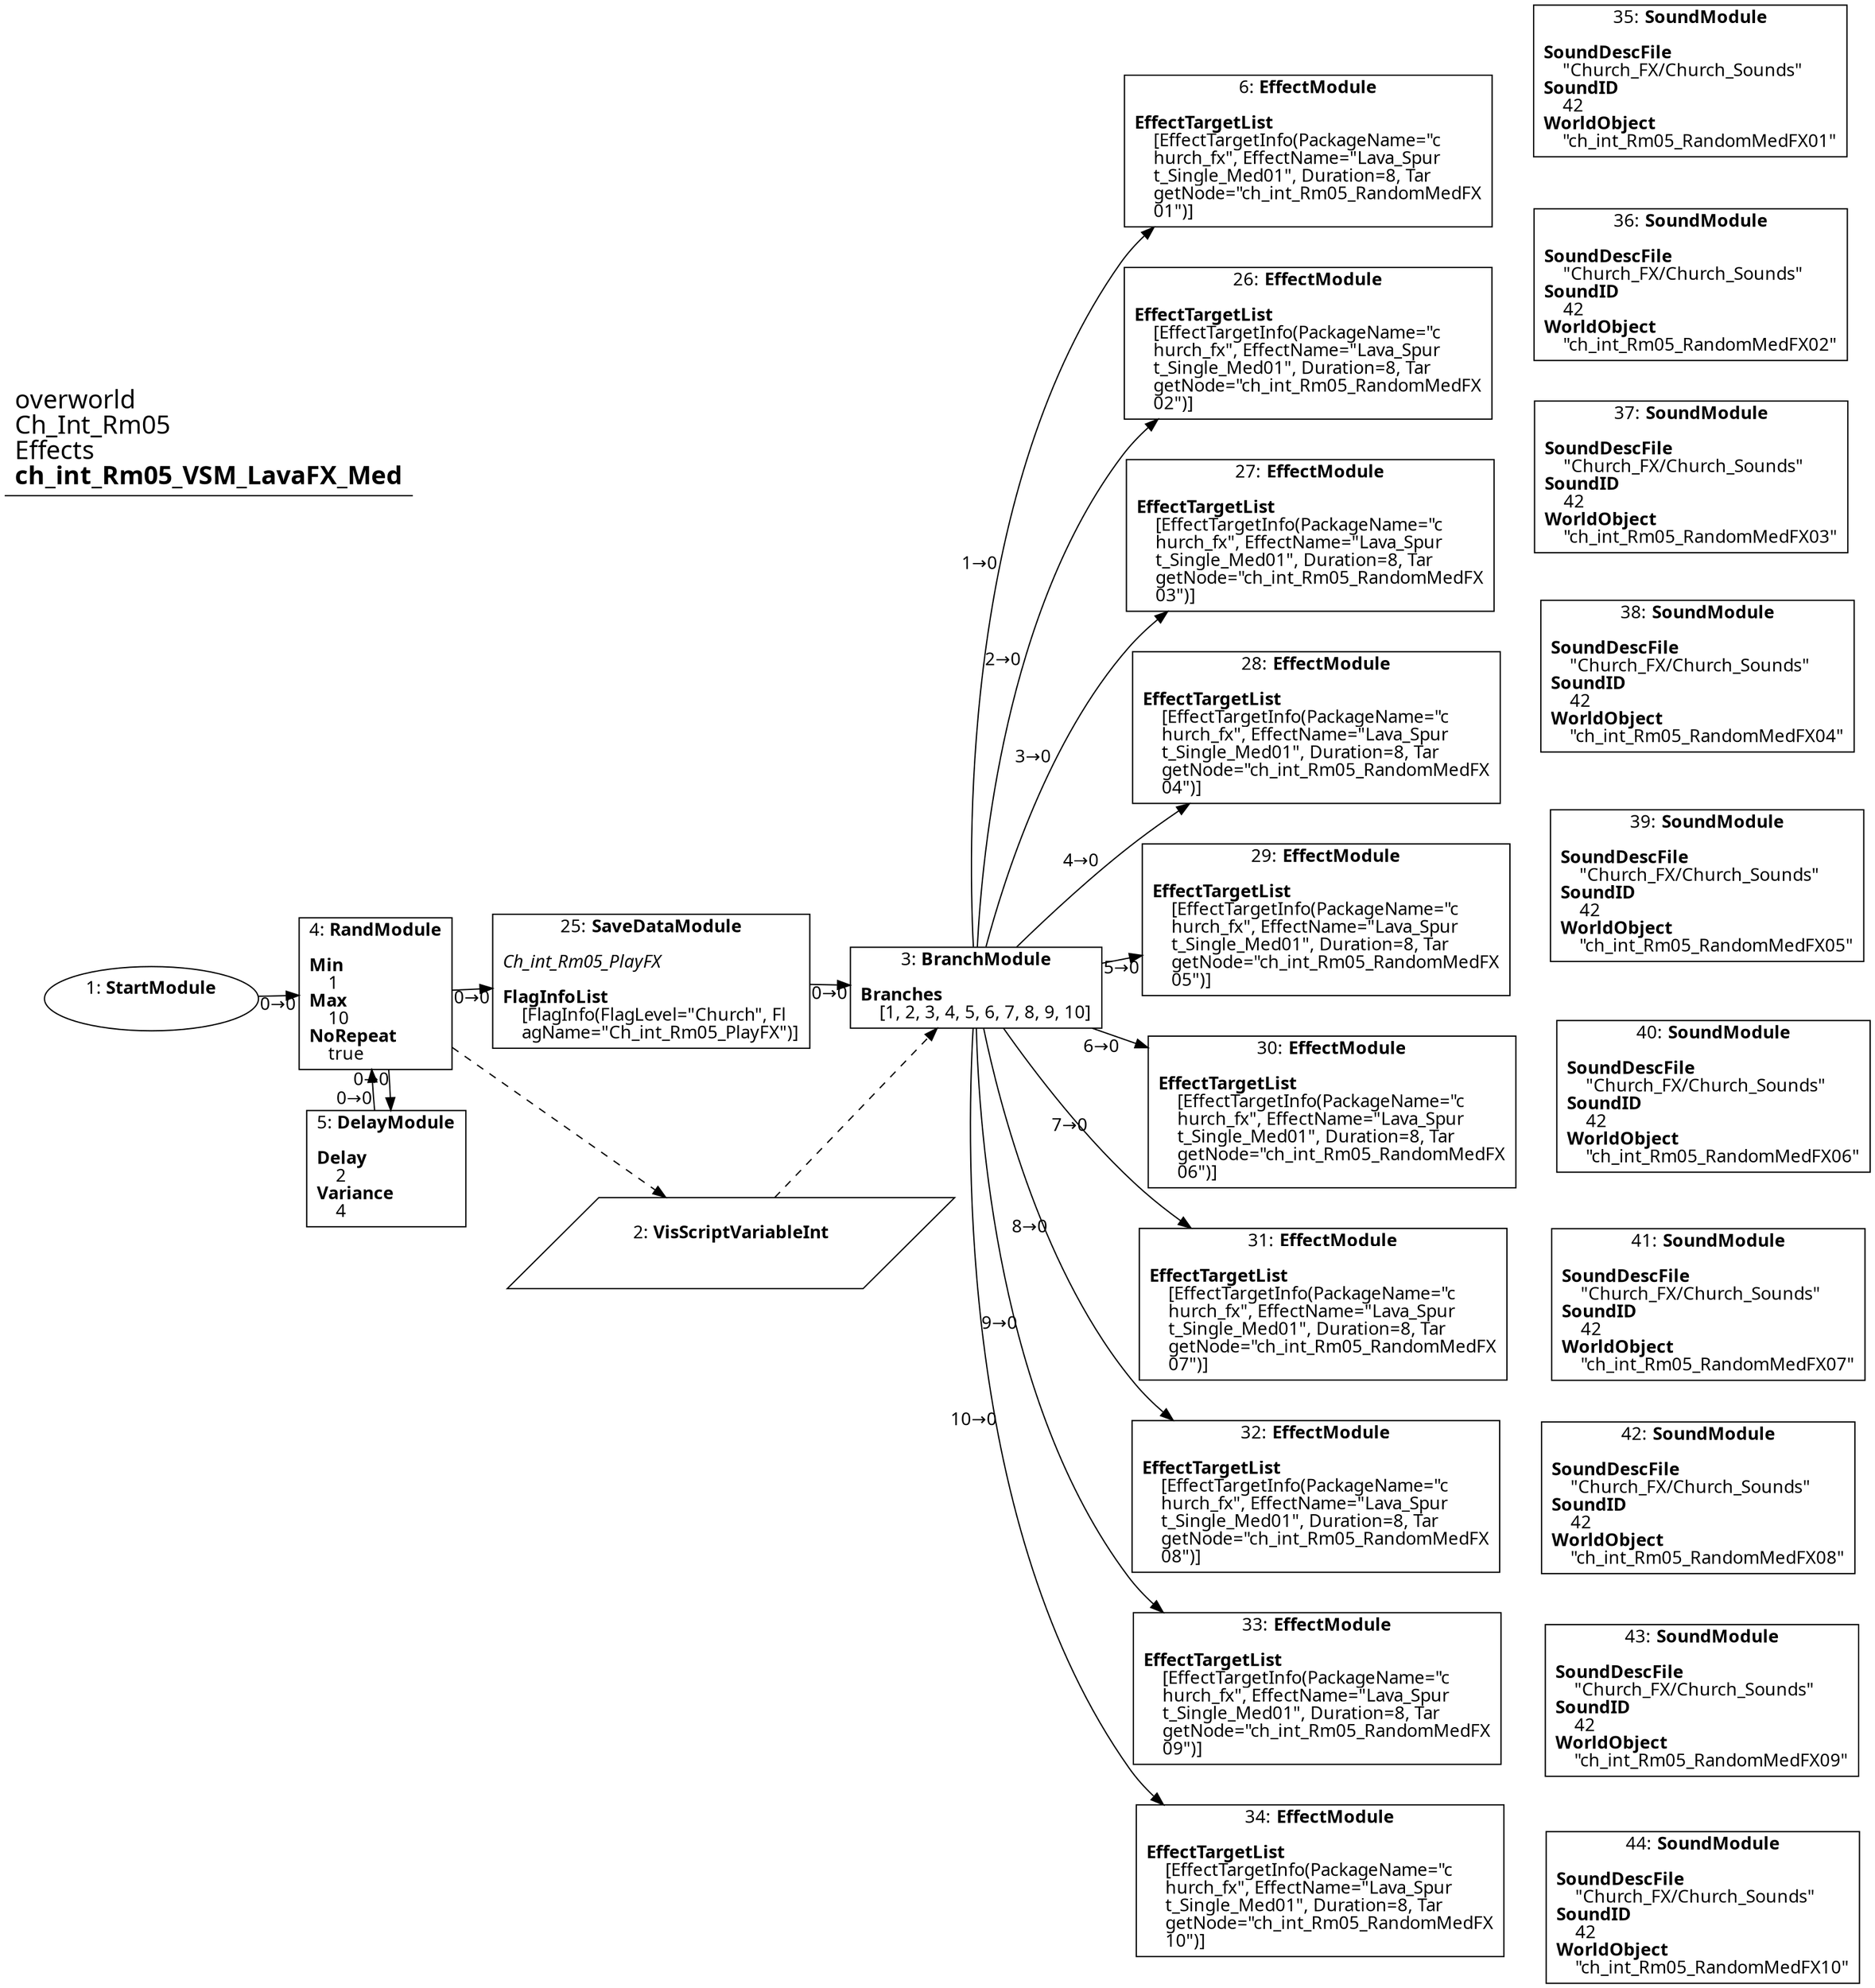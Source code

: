 digraph {
    layout = fdp;
    overlap = prism;
    sep = "+16";
    splines = spline;

    node [ shape = box ];

    graph [ fontname = "Segoe UI" ];
    node [ fontname = "Segoe UI" ];
    edge [ fontname = "Segoe UI" ];

    1 [ label = <1: <b>StartModule</b><br/><br/>> ];
    1 [ shape = oval ]
    1 [ pos = "0.040000003,-0.28500003!" ];
    1 -> 4 [ label = "0→0" ];

    2 [ label = <2: <b>VisScriptVariableInt</b><br/><br/>> ];
    2 [ shape = parallelogram ]
    2 [ pos = "0.49,-0.53300005!" ];

    3 [ label = <3: <b>BranchModule</b><br/><br/><b>Branches</b><br align="left"/>    [1, 2, 3, 4, 5, 6, 7, 8, 9, 10]<br align="left"/>> ];
    3 [ pos = "0.76500005,-0.28500003!" ];
    3 -> 6 [ label = "1→0" ];
    3 -> 26 [ label = "2→0" ];
    3 -> 27 [ label = "3→0" ];
    3 -> 28 [ label = "4→0" ];
    3 -> 29 [ label = "5→0" ];
    3 -> 30 [ label = "6→0" ];
    3 -> 31 [ label = "7→0" ];
    3 -> 32 [ label = "8→0" ];
    3 -> 33 [ label = "9→0" ];
    3 -> 34 [ label = "10→0" ];
    2 -> 3 [ style = dashed ];

    4 [ label = <4: <b>RandModule</b><br/><br/><b>Min</b><br align="left"/>    1<br align="left"/><b>Max</b><br align="left"/>    10<br align="left"/><b>NoRepeat</b><br align="left"/>    true<br align="left"/>> ];
    4 [ pos = "0.22800002,-0.28500003!" ];
    4 -> 5 [ label = "0→0" ];
    4 -> 25 [ label = "0→0" ];
    4 -> 2 [ style = dashed ];

    5 [ label = <5: <b>DelayModule</b><br/><br/><b>Delay</b><br align="left"/>    2<br align="left"/><b>Variance</b><br align="left"/>    4<br align="left"/>> ];
    5 [ pos = "0.24000001,-0.47900003!" ];
    5 -> 4 [ label = "0→0" ];

    6 [ label = <6: <b>EffectModule</b><br/><br/><b>EffectTargetList</b><br align="left"/>    [EffectTargetInfo(PackageName=&quot;c<br align="left"/>    hurch_fx&quot;, EffectName=&quot;Lava_Spur<br align="left"/>    t_Single_Med01&quot;, Duration=8, Tar<br align="left"/>    getNode=&quot;ch_int_Rm05_RandomMedFX<br align="left"/>    01&quot;)]<br align="left"/>> ];
    6 [ pos = "1.3980001,0.23700002!" ];

    25 [ label = <25: <b>SaveDataModule</b><br/><br/><i>Ch_int_Rm05_PlayFX<br align="left"/></i><br align="left"/><b>FlagInfoList</b><br align="left"/>    [FlagInfo(FlagLevel=&quot;Church&quot;, Fl<br align="left"/>    agName=&quot;Ch_int_Rm05_PlayFX&quot;)]<br align="left"/>> ];
    25 [ pos = "0.50200003,-0.28500003!" ];
    25 -> 3 [ label = "0→0" ];

    26 [ label = <26: <b>EffectModule</b><br/><br/><b>EffectTargetList</b><br align="left"/>    [EffectTargetInfo(PackageName=&quot;c<br align="left"/>    hurch_fx&quot;, EffectName=&quot;Lava_Spur<br align="left"/>    t_Single_Med01&quot;, Duration=8, Tar<br align="left"/>    getNode=&quot;ch_int_Rm05_RandomMedFX<br align="left"/>    02&quot;)]<br align="left"/>> ];
    26 [ pos = "1.396,0.113000005!" ];

    27 [ label = <27: <b>EffectModule</b><br/><br/><b>EffectTargetList</b><br align="left"/>    [EffectTargetInfo(PackageName=&quot;c<br align="left"/>    hurch_fx&quot;, EffectName=&quot;Lava_Spur<br align="left"/>    t_Single_Med01&quot;, Duration=8, Tar<br align="left"/>    getNode=&quot;ch_int_Rm05_RandomMedFX<br align="left"/>    03&quot;)]<br align="left"/>> ];
    27 [ pos = "1.3950001,-0.012!" ];

    28 [ label = <28: <b>EffectModule</b><br/><br/><b>EffectTargetList</b><br align="left"/>    [EffectTargetInfo(PackageName=&quot;c<br align="left"/>    hurch_fx&quot;, EffectName=&quot;Lava_Spur<br align="left"/>    t_Single_Med01&quot;, Duration=8, Tar<br align="left"/>    getNode=&quot;ch_int_Rm05_RandomMedFX<br align="left"/>    04&quot;)]<br align="left"/>> ];
    28 [ pos = "1.396,-0.127!" ];

    29 [ label = <29: <b>EffectModule</b><br/><br/><b>EffectTargetList</b><br align="left"/>    [EffectTargetInfo(PackageName=&quot;c<br align="left"/>    hurch_fx&quot;, EffectName=&quot;Lava_Spur<br align="left"/>    t_Single_Med01&quot;, Duration=8, Tar<br align="left"/>    getNode=&quot;ch_int_Rm05_RandomMedFX<br align="left"/>    05&quot;)]<br align="left"/>> ];
    29 [ pos = "1.3970001,-0.24100001!" ];

    30 [ label = <30: <b>EffectModule</b><br/><br/><b>EffectTargetList</b><br align="left"/>    [EffectTargetInfo(PackageName=&quot;c<br align="left"/>    hurch_fx&quot;, EffectName=&quot;Lava_Spur<br align="left"/>    t_Single_Med01&quot;, Duration=8, Tar<br align="left"/>    getNode=&quot;ch_int_Rm05_RandomMedFX<br align="left"/>    06&quot;)]<br align="left"/>> ];
    30 [ pos = "1.3970001,-0.36400002!" ];

    31 [ label = <31: <b>EffectModule</b><br/><br/><b>EffectTargetList</b><br align="left"/>    [EffectTargetInfo(PackageName=&quot;c<br align="left"/>    hurch_fx&quot;, EffectName=&quot;Lava_Spur<br align="left"/>    t_Single_Med01&quot;, Duration=8, Tar<br align="left"/>    getNode=&quot;ch_int_Rm05_RandomMedFX<br align="left"/>    07&quot;)]<br align="left"/>> ];
    31 [ pos = "1.3950001,-0.48800004!" ];

    32 [ label = <32: <b>EffectModule</b><br/><br/><b>EffectTargetList</b><br align="left"/>    [EffectTargetInfo(PackageName=&quot;c<br align="left"/>    hurch_fx&quot;, EffectName=&quot;Lava_Spur<br align="left"/>    t_Single_Med01&quot;, Duration=8, Tar<br align="left"/>    getNode=&quot;ch_int_Rm05_RandomMedFX<br align="left"/>    08&quot;)]<br align="left"/>> ];
    32 [ pos = "1.394,-0.61300004!" ];

    33 [ label = <33: <b>EffectModule</b><br/><br/><b>EffectTargetList</b><br align="left"/>    [EffectTargetInfo(PackageName=&quot;c<br align="left"/>    hurch_fx&quot;, EffectName=&quot;Lava_Spur<br align="left"/>    t_Single_Med01&quot;, Duration=8, Tar<br align="left"/>    getNode=&quot;ch_int_Rm05_RandomMedFX<br align="left"/>    09&quot;)]<br align="left"/>> ];
    33 [ pos = "1.3950001,-0.72800004!" ];

    34 [ label = <34: <b>EffectModule</b><br/><br/><b>EffectTargetList</b><br align="left"/>    [EffectTargetInfo(PackageName=&quot;c<br align="left"/>    hurch_fx&quot;, EffectName=&quot;Lava_Spur<br align="left"/>    t_Single_Med01&quot;, Duration=8, Tar<br align="left"/>    getNode=&quot;ch_int_Rm05_RandomMedFX<br align="left"/>    10&quot;)]<br align="left"/>> ];
    34 [ pos = "1.394,-0.84800005!" ];

    35 [ label = <35: <b>SoundModule</b><br/><br/><b>SoundDescFile</b><br align="left"/>    &quot;Church_FX/Church_Sounds&quot;<br align="left"/><b>SoundID</b><br align="left"/>    42<br align="left"/><b>WorldObject</b><br align="left"/>    &quot;ch_int_Rm05_RandomMedFX01&quot;<br align="left"/>> ];
    35 [ pos = "1.5910001,0.303!" ];

    36 [ label = <36: <b>SoundModule</b><br/><br/><b>SoundDescFile</b><br align="left"/>    &quot;Church_FX/Church_Sounds&quot;<br align="left"/><b>SoundID</b><br align="left"/>    42<br align="left"/><b>WorldObject</b><br align="left"/>    &quot;ch_int_Rm05_RandomMedFX02&quot;<br align="left"/>> ];
    36 [ pos = "1.5920001,0.16800001!" ];

    37 [ label = <37: <b>SoundModule</b><br/><br/><b>SoundDescFile</b><br align="left"/>    &quot;Church_FX/Church_Sounds&quot;<br align="left"/><b>SoundID</b><br align="left"/>    42<br align="left"/><b>WorldObject</b><br align="left"/>    &quot;ch_int_Rm05_RandomMedFX03&quot;<br align="left"/>> ];
    37 [ pos = "1.5920001,0.036000002!" ];

    38 [ label = <38: <b>SoundModule</b><br/><br/><b>SoundDescFile</b><br align="left"/>    &quot;Church_FX/Church_Sounds&quot;<br align="left"/><b>SoundID</b><br align="left"/>    42<br align="left"/><b>WorldObject</b><br align="left"/>    &quot;ch_int_Rm05_RandomMedFX04&quot;<br align="left"/>> ];
    38 [ pos = "1.5920001,-0.095000006!" ];

    39 [ label = <39: <b>SoundModule</b><br/><br/><b>SoundDescFile</b><br align="left"/>    &quot;Church_FX/Church_Sounds&quot;<br align="left"/><b>SoundID</b><br align="left"/>    42<br align="left"/><b>WorldObject</b><br align="left"/>    &quot;ch_int_Rm05_RandomMedFX05&quot;<br align="left"/>> ];
    39 [ pos = "1.593,-0.224!" ];

    40 [ label = <40: <b>SoundModule</b><br/><br/><b>SoundDescFile</b><br align="left"/>    &quot;Church_FX/Church_Sounds&quot;<br align="left"/><b>SoundID</b><br align="left"/>    42<br align="left"/><b>WorldObject</b><br align="left"/>    &quot;ch_int_Rm05_RandomMedFX06&quot;<br align="left"/>> ];
    40 [ pos = "1.5920001,-0.354!" ];

    41 [ label = <41: <b>SoundModule</b><br/><br/><b>SoundDescFile</b><br align="left"/>    &quot;Church_FX/Church_Sounds&quot;<br align="left"/><b>SoundID</b><br align="left"/>    42<br align="left"/><b>WorldObject</b><br align="left"/>    &quot;ch_int_Rm05_RandomMedFX07&quot;<br align="left"/>> ];
    41 [ pos = "1.593,-0.483!" ];

    42 [ label = <42: <b>SoundModule</b><br/><br/><b>SoundDescFile</b><br align="left"/>    &quot;Church_FX/Church_Sounds&quot;<br align="left"/><b>SoundID</b><br align="left"/>    42<br align="left"/><b>WorldObject</b><br align="left"/>    &quot;ch_int_Rm05_RandomMedFX08&quot;<br align="left"/>> ];
    42 [ pos = "1.593,-0.61!" ];

    43 [ label = <43: <b>SoundModule</b><br/><br/><b>SoundDescFile</b><br align="left"/>    &quot;Church_FX/Church_Sounds&quot;<br align="left"/><b>SoundID</b><br align="left"/>    42<br align="left"/><b>WorldObject</b><br align="left"/>    &quot;ch_int_Rm05_RandomMedFX09&quot;<br align="left"/>> ];
    43 [ pos = "1.5920001,-0.74!" ];

    44 [ label = <44: <b>SoundModule</b><br/><br/><b>SoundDescFile</b><br align="left"/>    &quot;Church_FX/Church_Sounds&quot;<br align="left"/><b>SoundID</b><br align="left"/>    42<br align="left"/><b>WorldObject</b><br align="left"/>    &quot;ch_int_Rm05_RandomMedFX10&quot;<br align="left"/>> ];
    44 [ pos = "1.593,-0.869!" ];

    title [ pos = "0.039,0.30400002!" ];
    title [ shape = underline ];
    title [ label = <<font point-size="20">overworld<br align="left"/>Ch_Int_Rm05<br align="left"/>Effects<br align="left"/><b>ch_int_Rm05_VSM_LavaFX_Med</b><br align="left"/></font>> ];
}

